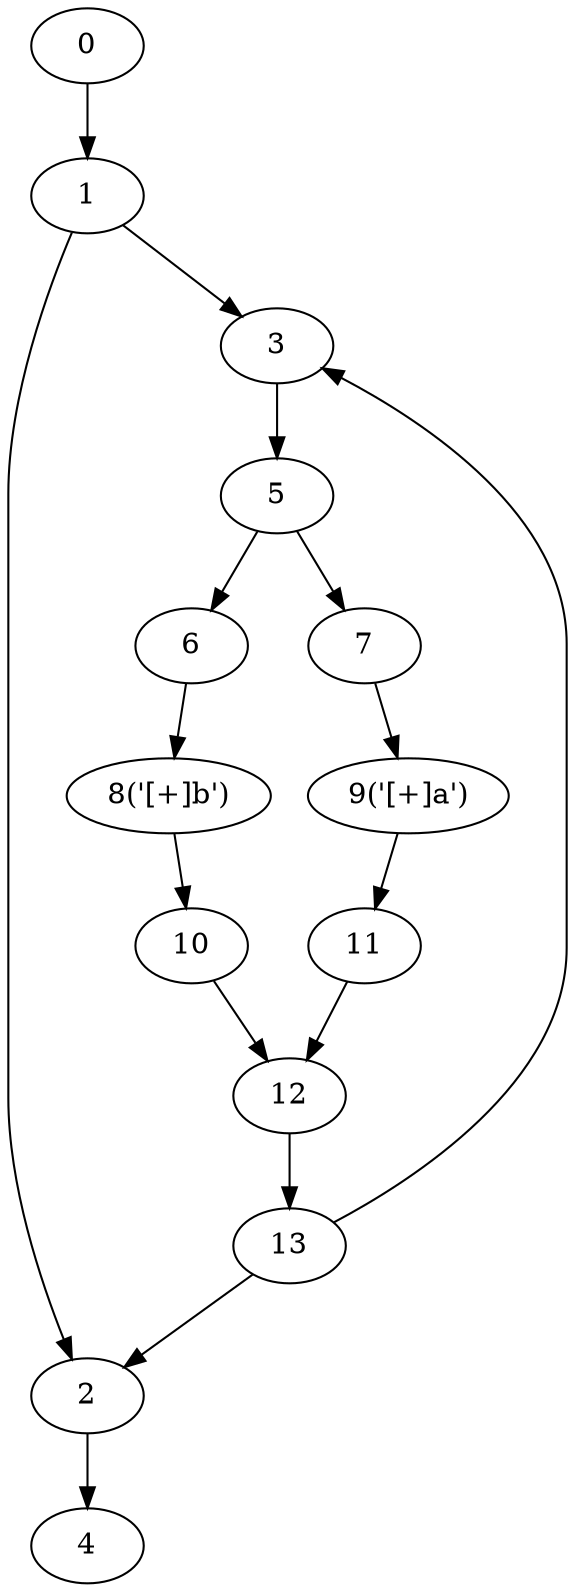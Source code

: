 digraph g {
	0 ;
	1 ;
	2 ;
	3 ;
	4 ;
	5 ;
	6 ;
	7 ;
	8 [label="8('[+]b')"];
	9 [label="9('[+]a')"];
	10 ;
	11 ;
	12 ;
	13 ;
	0->1;
	1->2;
	13->2;
	1->3;
	13->3;
	2->4;
	3->5;
	5->6;
	5->7;
	6->8;
	7->9;
	8->10;
	9->11;
	10->12;
	11->12;
	12->13;
}
